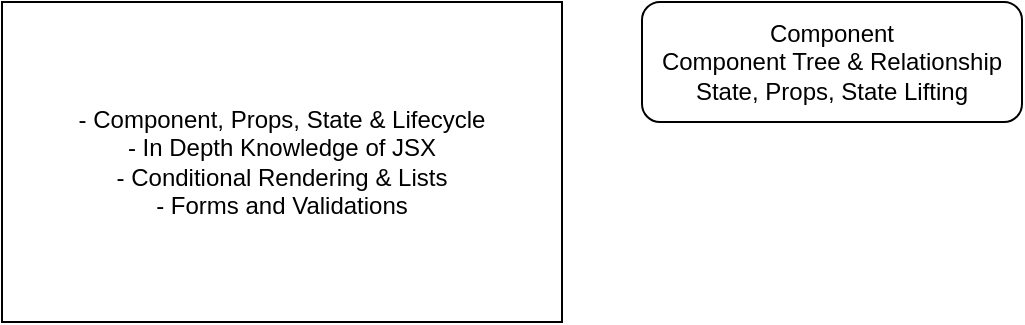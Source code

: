 <mxfile version="17.4.0" type="device"><diagram id="k-83y23k5Jnuws7lpuMG" name="Page-1"><mxGraphModel dx="981" dy="371" grid="1" gridSize="10" guides="1" tooltips="1" connect="1" arrows="1" fold="1" page="1" pageScale="1" pageWidth="827" pageHeight="1169" math="0" shadow="0"><root><mxCell id="0"/><mxCell id="1" parent="0"/><mxCell id="K_alnF6PP-RIkwHGjTvt-1" value="- Component, Props, State &amp;amp; Lifecycle&lt;br&gt;- In Depth Knowledge of JSX&lt;br&gt;- Conditional Rendering &amp;amp; Lists&lt;br&gt;- Forms and Validations" style="rounded=0;whiteSpace=wrap;html=1;" vertex="1" parent="1"><mxGeometry x="40" y="40" width="280" height="160" as="geometry"/></mxCell><mxCell id="K_alnF6PP-RIkwHGjTvt-2" value="Component&lt;br&gt;Component Tree &amp;amp; Relationship&lt;br&gt;State, Props, State Lifting" style="rounded=1;whiteSpace=wrap;html=1;" vertex="1" parent="1"><mxGeometry x="360" y="40" width="190" height="60" as="geometry"/></mxCell></root></mxGraphModel></diagram></mxfile>
